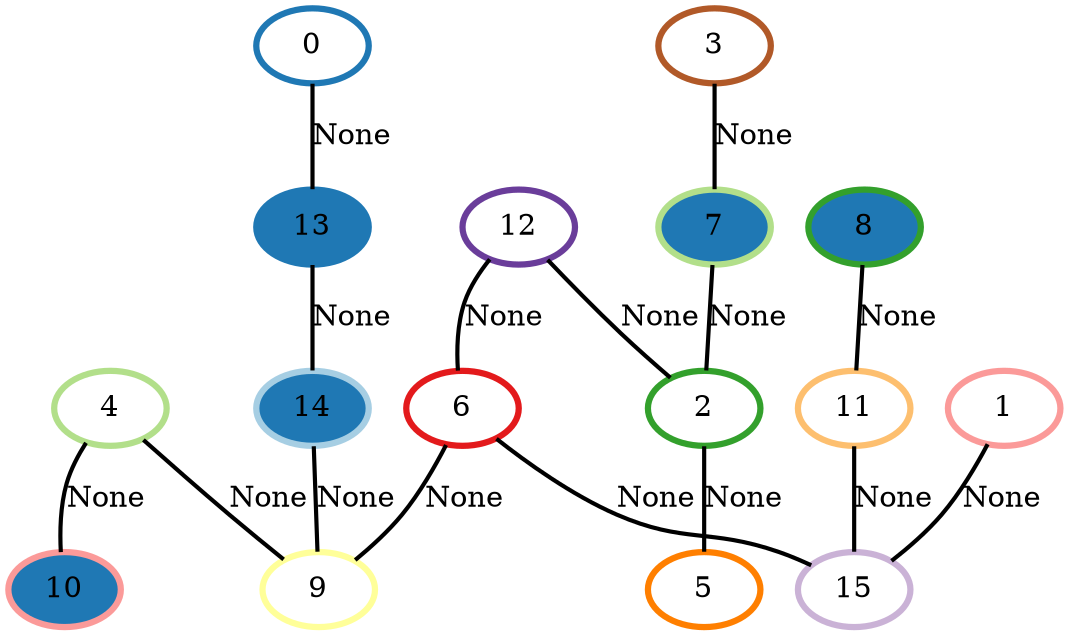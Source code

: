 graph G {
    0 [penwidth=3,label="0",color=2, colorscheme=paired12]
    1 [penwidth=3,label="1",color=5, colorscheme=paired12]
    2 [penwidth=3,label="2",color=4, colorscheme=paired12]
    3 [penwidth=3,label="3",color=12, colorscheme=paired12]
    4 [penwidth=3,label="4",color=3, colorscheme=paired12]
    5 [penwidth=3,label="5",color=8, colorscheme=paired12]
    6 [penwidth=3,label="6",color=6, colorscheme=paired12]
    7 [penwidth=3,label="7",color=3, colorscheme=paired12,style=filled,fillcolor=2]
    8 [penwidth=3,label="8",color=4, colorscheme=paired12,style=filled,fillcolor=2]
    9 [penwidth=3,label="9",color=11, colorscheme=paired12]
    10 [penwidth=3,label="10",color=5, colorscheme=paired12,style=filled,fillcolor=2]
    11 [penwidth=3,label="11",color=7, colorscheme=paired12]
    12 [penwidth=3,label="12",color=10, colorscheme=paired12]
    13 [penwidth=3,label="13",color=2, colorscheme=paired12,style=filled,fillcolor=2]
    14 [penwidth=3,label="14",color=1, colorscheme=paired12,style=filled,fillcolor=2]
    15 [penwidth=3,label="15",color=9, colorscheme=paired12]

    0--13 [penwidth=2,label="None"]
    1--15 [penwidth=2,label="None"]
    12--6 [penwidth=2,label="None"]
    2--5 [penwidth=2,label="None"]
    13--14 [penwidth=2,label="None"]
    3--7 [penwidth=2,label="None"]
    12--2 [penwidth=2,label="None"]
    14--9 [penwidth=2,label="None"]
    8--11 [penwidth=2,label="None"]
    6--9 [penwidth=2,label="None"]
    11--15 [penwidth=2,label="None"]
    4--10 [penwidth=2,label="None"]
    6--15 [penwidth=2,label="None"]
    4--9 [penwidth=2,label="None"]
    7--2 [penwidth=2,label="None"]
}